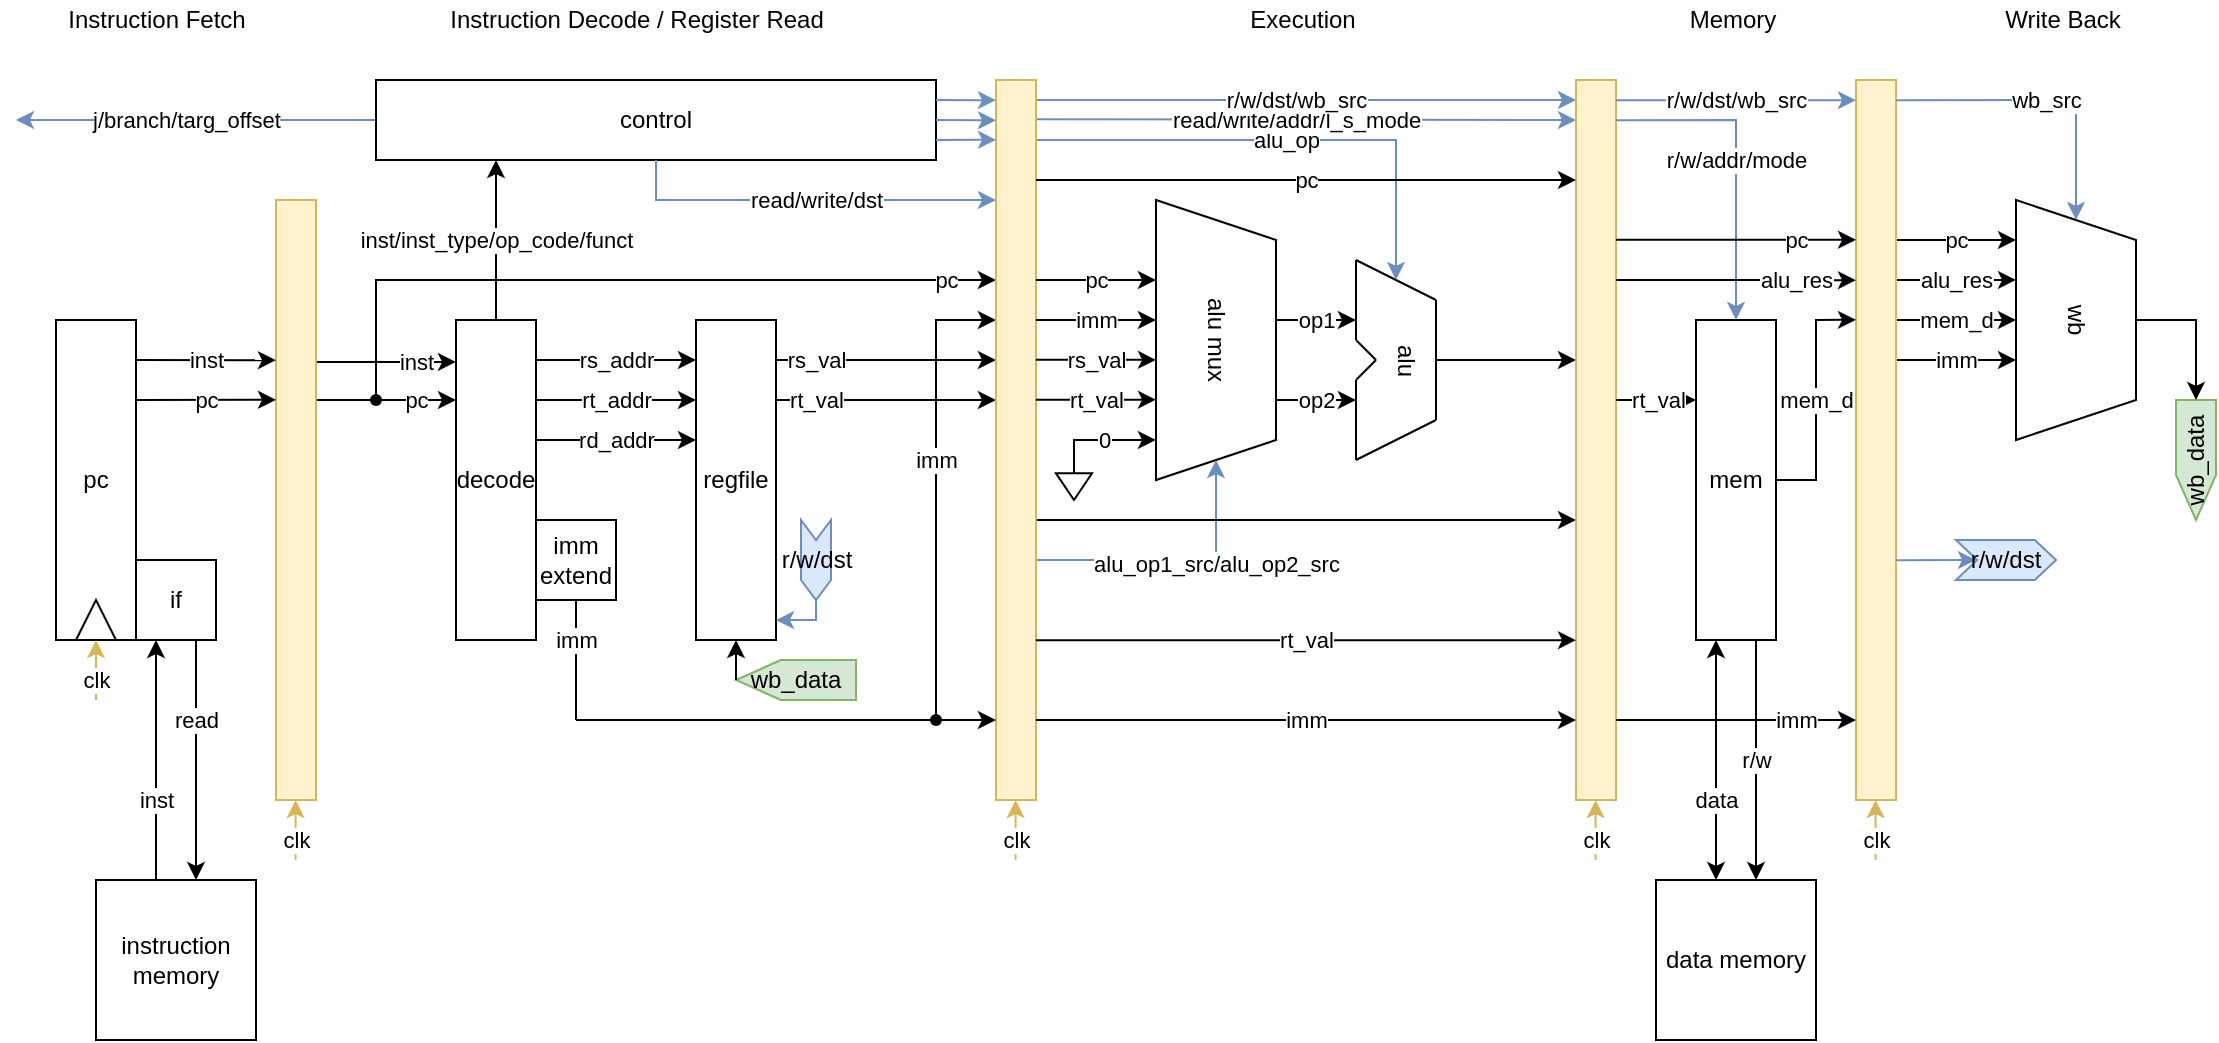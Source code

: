 <mxfile version="16.0.2" type="device"><diagram id="kXGXtVitnuVFbZN-tH9j" name="Page-1"><mxGraphModel dx="1261" dy="783" grid="1" gridSize="10" guides="1" tooltips="1" connect="1" arrows="1" fold="1" page="1" pageScale="1" pageWidth="1169" pageHeight="827" math="0" shadow="0"><root><mxCell id="0"/><mxCell id="1" parent="0"/><mxCell id="jANy_Va856jDarxAY1Pt-2" value="pc" style="rounded=0;whiteSpace=wrap;html=1;" parent="1" vertex="1"><mxGeometry x="80" y="200" width="40" height="160" as="geometry"/></mxCell><mxCell id="jANy_Va856jDarxAY1Pt-5" value="Instruction Fetch" style="text;html=1;align=center;verticalAlign=middle;resizable=0;points=[];autosize=1;strokeColor=none;fillColor=none;" parent="1" vertex="1"><mxGeometry x="80" y="40" width="100" height="20" as="geometry"/></mxCell><mxCell id="jANy_Va856jDarxAY1Pt-6" value="instruction memory" style="whiteSpace=wrap;html=1;aspect=fixed;" parent="1" vertex="1"><mxGeometry x="100" y="480" width="80" height="80" as="geometry"/></mxCell><mxCell id="jANy_Va856jDarxAY1Pt-7" value="if" style="whiteSpace=wrap;html=1;" parent="1" vertex="1"><mxGeometry x="120" y="320" width="40" height="40" as="geometry"/></mxCell><mxCell id="jANy_Va856jDarxAY1Pt-12" value="pc" style="endArrow=classic;html=1;rounded=0;entryX=0;entryY=0.25;entryDx=0;entryDy=0;" parent="1" target="jANy_Va856jDarxAY1Pt-22" edge="1"><mxGeometry x="0.429" width="50" height="50" relative="1" as="geometry"><mxPoint x="210" y="240" as="sourcePoint"/><mxPoint x="320" y="240" as="targetPoint"/><mxPoint as="offset"/></mxGeometry></mxCell><mxCell id="jANy_Va856jDarxAY1Pt-14" value="inst" style="endArrow=classic;html=1;rounded=0;entryX=0;entryY=0.131;entryDx=0;entryDy=0;entryPerimeter=0;" parent="1" target="jANy_Va856jDarxAY1Pt-22" edge="1"><mxGeometry x="0.429" width="50" height="50" relative="1" as="geometry"><mxPoint x="210" y="221" as="sourcePoint"/><mxPoint x="280" y="221" as="targetPoint"/><mxPoint as="offset"/></mxGeometry></mxCell><mxCell id="jANy_Va856jDarxAY1Pt-19" value="j/branch/targ_offset" style="edgeStyle=segmentEdgeStyle;endArrow=classic;html=1;rounded=0;exitX=0;exitY=0.5;exitDx=0;exitDy=0;fillColor=#dae8fc;strokeColor=#6c8ebf;" parent="1" source="jANy_Va856jDarxAY1Pt-23" edge="1"><mxGeometry x="0.072" width="50" height="50" relative="1" as="geometry"><mxPoint x="160" y="100" as="sourcePoint"/><mxPoint x="60" y="100" as="targetPoint"/><Array as="points"><mxPoint x="100" y="100"/></Array><mxPoint x="1" as="offset"/></mxGeometry></mxCell><mxCell id="jANy_Va856jDarxAY1Pt-20" value="read" style="endArrow=classic;html=1;rounded=0;entryX=0.625;entryY=0;entryDx=0;entryDy=0;exitX=0.75;exitY=1;exitDx=0;exitDy=0;entryPerimeter=0;" parent="1" source="jANy_Va856jDarxAY1Pt-7" target="jANy_Va856jDarxAY1Pt-6" edge="1"><mxGeometry x="-0.333" width="50" height="50" relative="1" as="geometry"><mxPoint x="170" y="360" as="sourcePoint"/><mxPoint x="240" y="390" as="targetPoint"/><mxPoint as="offset"/></mxGeometry></mxCell><mxCell id="jANy_Va856jDarxAY1Pt-21" value="inst" style="endArrow=classic;html=1;rounded=0;exitX=0.375;exitY=0;exitDx=0;exitDy=0;exitPerimeter=0;" parent="1" source="jANy_Va856jDarxAY1Pt-6" edge="1"><mxGeometry x="-0.333" width="50" height="50" relative="1" as="geometry"><mxPoint x="130" y="470" as="sourcePoint"/><mxPoint x="130" y="360" as="targetPoint"/><mxPoint as="offset"/></mxGeometry></mxCell><mxCell id="jANy_Va856jDarxAY1Pt-22" value="decode" style="rounded=0;whiteSpace=wrap;html=1;" parent="1" vertex="1"><mxGeometry x="280" y="200" width="40" height="160" as="geometry"/></mxCell><mxCell id="jANy_Va856jDarxAY1Pt-23" value="control" style="rounded=0;whiteSpace=wrap;html=1;" parent="1" vertex="1"><mxGeometry x="240" y="80" width="280" height="40" as="geometry"/></mxCell><mxCell id="jANy_Va856jDarxAY1Pt-26" value="inst/inst_type/op_code/funct" style="endArrow=classic;html=1;rounded=0;exitX=0.5;exitY=0;exitDx=0;exitDy=0;" parent="1" source="jANy_Va856jDarxAY1Pt-22" edge="1"><mxGeometry width="50" height="50" relative="1" as="geometry"><mxPoint x="340" y="200" as="sourcePoint"/><mxPoint x="300" y="120" as="targetPoint"/><mxPoint as="offset"/></mxGeometry></mxCell><mxCell id="jANy_Va856jDarxAY1Pt-28" value="Instruction Decode / Register Read" style="text;html=1;align=center;verticalAlign=middle;resizable=0;points=[];autosize=1;strokeColor=none;fillColor=none;" parent="1" vertex="1"><mxGeometry x="270" y="40" width="200" height="20" as="geometry"/></mxCell><mxCell id="jANy_Va856jDarxAY1Pt-29" value="regfile" style="whiteSpace=wrap;html=1;" parent="1" vertex="1"><mxGeometry x="400" y="200" width="40" height="160" as="geometry"/></mxCell><mxCell id="jANy_Va856jDarxAY1Pt-30" value="rt_addr" style="endArrow=classic;html=1;rounded=0;exitX=1;exitY=0.25;exitDx=0;exitDy=0;entryX=0;entryY=0.25;entryDx=0;entryDy=0;" parent="1" source="jANy_Va856jDarxAY1Pt-22" target="jANy_Va856jDarxAY1Pt-29" edge="1"><mxGeometry width="50" height="50" relative="1" as="geometry"><mxPoint x="280" y="340" as="sourcePoint"/><mxPoint x="330" y="290" as="targetPoint"/></mxGeometry></mxCell><mxCell id="jANy_Va856jDarxAY1Pt-31" value="rs_addr" style="endArrow=classic;html=1;rounded=0;" parent="1" edge="1"><mxGeometry width="50" height="50" relative="1" as="geometry"><mxPoint x="320" y="220" as="sourcePoint"/><mxPoint x="400" y="220" as="targetPoint"/></mxGeometry></mxCell><mxCell id="jANy_Va856jDarxAY1Pt-32" value="imm extend" style="whiteSpace=wrap;html=1;aspect=fixed;" parent="1" vertex="1"><mxGeometry x="320" y="300" width="40" height="40" as="geometry"/></mxCell><mxCell id="jANy_Va856jDarxAY1Pt-37" value="imm" style="endArrow=none;html=1;rounded=0;entryX=0.5;entryY=1;entryDx=0;entryDy=0;" parent="1" target="jANy_Va856jDarxAY1Pt-32" edge="1"><mxGeometry x="0.333" width="50" height="50" relative="1" as="geometry"><mxPoint x="340" y="400" as="sourcePoint"/><mxPoint x="280" y="340" as="targetPoint"/><mxPoint as="offset"/></mxGeometry></mxCell><mxCell id="jANy_Va856jDarxAY1Pt-41" value="rs_val" style="edgeStyle=elbowEdgeStyle;elbow=horizontal;endArrow=classic;html=1;rounded=0;" parent="1" edge="1"><mxGeometry x="-0.636" width="50" height="50" relative="1" as="geometry"><mxPoint x="440" y="220" as="sourcePoint"/><mxPoint x="550" y="220" as="targetPoint"/><mxPoint as="offset"/><Array as="points"/></mxGeometry></mxCell><mxCell id="jANy_Va856jDarxAY1Pt-42" value="rt_val" style="edgeStyle=elbowEdgeStyle;elbow=horizontal;endArrow=classic;html=1;rounded=0;" parent="1" edge="1"><mxGeometry x="-0.636" width="50" height="50" relative="1" as="geometry"><mxPoint x="440" y="240" as="sourcePoint"/><mxPoint x="550" y="240" as="targetPoint"/><mxPoint as="offset"/><Array as="points"/></mxGeometry></mxCell><mxCell id="Ykakdfic_UmWaNhS7Apf-2" value="Execution" style="text;html=1;align=center;verticalAlign=middle;resizable=0;points=[];autosize=1;strokeColor=none;fillColor=none;" parent="1" vertex="1"><mxGeometry x="668" y="40" width="70" height="20" as="geometry"/></mxCell><mxCell id="Ykakdfic_UmWaNhS7Apf-3" value="pc" style="edgeStyle=elbowEdgeStyle;elbow=vertical;endArrow=classic;html=1;rounded=0;" parent="1" edge="1"><mxGeometry x="0.864" width="50" height="50" relative="1" as="geometry"><mxPoint x="240" y="240" as="sourcePoint"/><mxPoint x="550" y="180" as="targetPoint"/><Array as="points"><mxPoint x="270" y="180"/></Array><mxPoint as="offset"/></mxGeometry></mxCell><mxCell id="Ykakdfic_UmWaNhS7Apf-10" value="alu mux" style="shape=trapezoid;perimeter=trapezoidPerimeter;whiteSpace=wrap;html=1;fixedSize=1;rotation=90;" parent="1" vertex="1"><mxGeometry x="590" y="180" width="140" height="60" as="geometry"/></mxCell><mxCell id="Ykakdfic_UmWaNhS7Apf-12" value="imm" style="edgeStyle=elbowEdgeStyle;elbow=horizontal;endArrow=classic;html=1;rounded=0;" parent="1" edge="1"><mxGeometry x="0.512" width="50" height="50" relative="1" as="geometry"><mxPoint x="340" y="400" as="sourcePoint"/><mxPoint x="550" y="200" as="targetPoint"/><Array as="points"><mxPoint x="520" y="210"/><mxPoint x="520" y="300"/><mxPoint x="550" y="200"/><mxPoint x="540" y="340"/></Array><mxPoint as="offset"/></mxGeometry></mxCell><mxCell id="Ykakdfic_UmWaNhS7Apf-13" value="alu_op1_src/alu_op2_src" style="edgeStyle=segmentEdgeStyle;endArrow=classic;html=1;rounded=0;fillColor=#dae8fc;strokeColor=#6c8ebf;entryX=1;entryY=0.5;entryDx=0;entryDy=0;" parent="1" target="Ykakdfic_UmWaNhS7Apf-10" edge="1"><mxGeometry x="0.275" y="-2" width="50" height="50" relative="1" as="geometry"><mxPoint x="570" y="320" as="sourcePoint"/><mxPoint x="658" y="290" as="targetPoint"/><Array as="points"><mxPoint x="660" y="320"/></Array><mxPoint as="offset"/></mxGeometry></mxCell><mxCell id="Ykakdfic_UmWaNhS7Apf-15" value="" style="pointerEvents=1;verticalLabelPosition=bottom;shadow=0;dashed=0;align=center;html=1;verticalAlign=top;shape=mxgraph.electrical.signal_sources.signal_ground;" parent="1" vertex="1"><mxGeometry x="580" y="270" width="18" height="20" as="geometry"/></mxCell><mxCell id="Ykakdfic_UmWaNhS7Apf-17" value="0" style="edgeStyle=segmentEdgeStyle;endArrow=classic;html=1;rounded=0;exitX=0.5;exitY=0;exitDx=0;exitDy=0;exitPerimeter=0;entryX=0.857;entryY=1;entryDx=0;entryDy=0;entryPerimeter=0;" parent="1" source="Ykakdfic_UmWaNhS7Apf-15" target="Ykakdfic_UmWaNhS7Apf-10" edge="1"><mxGeometry width="50" height="50" relative="1" as="geometry"><mxPoint x="568" y="320" as="sourcePoint"/><mxPoint x="620" y="260" as="targetPoint"/><Array as="points"><mxPoint x="589" y="260"/></Array></mxGeometry></mxCell><mxCell id="Ykakdfic_UmWaNhS7Apf-23" value="" style="endArrow=none;html=1;rounded=0;" parent="1" edge="1"><mxGeometry width="50" height="50" relative="1" as="geometry"><mxPoint x="730" y="210" as="sourcePoint"/><mxPoint x="740" y="220" as="targetPoint"/></mxGeometry></mxCell><mxCell id="Ykakdfic_UmWaNhS7Apf-24" value="" style="endArrow=none;html=1;rounded=0;" parent="1" edge="1"><mxGeometry width="50" height="50" relative="1" as="geometry"><mxPoint x="730" y="230" as="sourcePoint"/><mxPoint x="740" y="220" as="targetPoint"/></mxGeometry></mxCell><mxCell id="Ykakdfic_UmWaNhS7Apf-25" value="" style="endArrow=none;html=1;rounded=0;" parent="1" edge="1"><mxGeometry width="50" height="50" relative="1" as="geometry"><mxPoint x="730" y="210" as="sourcePoint"/><mxPoint x="730" y="170" as="targetPoint"/></mxGeometry></mxCell><mxCell id="Ykakdfic_UmWaNhS7Apf-26" value="" style="endArrow=none;html=1;rounded=0;" parent="1" edge="1"><mxGeometry width="50" height="50" relative="1" as="geometry"><mxPoint x="730" y="230" as="sourcePoint"/><mxPoint x="730" y="270" as="targetPoint"/></mxGeometry></mxCell><mxCell id="Ykakdfic_UmWaNhS7Apf-27" value="" style="endArrow=none;html=1;rounded=0;" parent="1" edge="1"><mxGeometry width="50" height="50" relative="1" as="geometry"><mxPoint x="730" y="270" as="sourcePoint"/><mxPoint x="770" y="250" as="targetPoint"/></mxGeometry></mxCell><mxCell id="Ykakdfic_UmWaNhS7Apf-28" value="" style="endArrow=none;html=1;rounded=0;" parent="1" edge="1"><mxGeometry width="50" height="50" relative="1" as="geometry"><mxPoint x="730" y="170" as="sourcePoint"/><mxPoint x="770" y="190" as="targetPoint"/></mxGeometry></mxCell><mxCell id="Ykakdfic_UmWaNhS7Apf-29" value="" style="endArrow=none;html=1;rounded=0;" parent="1" edge="1"><mxGeometry width="50" height="50" relative="1" as="geometry"><mxPoint x="770" y="250" as="sourcePoint"/><mxPoint x="770" y="190" as="targetPoint"/></mxGeometry></mxCell><mxCell id="Ykakdfic_UmWaNhS7Apf-30" value="alu" style="text;html=1;align=center;verticalAlign=middle;resizable=0;points=[];autosize=1;strokeColor=none;fillColor=none;rotation=90;" parent="1" vertex="1"><mxGeometry x="740" y="210" width="30" height="20" as="geometry"/></mxCell><mxCell id="Ykakdfic_UmWaNhS7Apf-31" value="op1" style="endArrow=classic;html=1;rounded=0;exitX=0.429;exitY=0;exitDx=0;exitDy=0;exitPerimeter=0;" parent="1" source="Ykakdfic_UmWaNhS7Apf-10" edge="1"><mxGeometry width="50" height="50" relative="1" as="geometry"><mxPoint x="700" y="200" as="sourcePoint"/><mxPoint x="730" y="200" as="targetPoint"/><mxPoint as="offset"/></mxGeometry></mxCell><mxCell id="Ykakdfic_UmWaNhS7Apf-32" value="op2" style="endArrow=classic;html=1;rounded=0;exitX=0.714;exitY=0;exitDx=0;exitDy=0;exitPerimeter=0;" parent="1" source="Ykakdfic_UmWaNhS7Apf-10" edge="1"><mxGeometry width="50" height="50" relative="1" as="geometry"><mxPoint x="700" y="240" as="sourcePoint"/><mxPoint x="730" y="240" as="targetPoint"/></mxGeometry></mxCell><mxCell id="Ykakdfic_UmWaNhS7Apf-34" value="alu_op" style="edgeStyle=segmentEdgeStyle;endArrow=classic;html=1;rounded=0;fillColor=#dae8fc;strokeColor=#6c8ebf;" parent="1" edge="1"><mxGeometry width="50" height="50" relative="1" as="geometry"><mxPoint x="570" y="110" as="sourcePoint"/><mxPoint x="750" y="180" as="targetPoint"/><Array as="points"><mxPoint x="750" y="110"/><mxPoint x="750" y="180"/></Array></mxGeometry></mxCell><mxCell id="Ykakdfic_UmWaNhS7Apf-40" value="read/write/dst" style="edgeStyle=elbowEdgeStyle;elbow=vertical;endArrow=classic;html=1;rounded=0;exitX=0.5;exitY=1;exitDx=0;exitDy=0;entryX=0;entryY=0.167;entryDx=0;entryDy=0;fillColor=#dae8fc;strokeColor=#6c8ebf;entryPerimeter=0;" parent="1" source="jANy_Va856jDarxAY1Pt-23" target="d6uWLYrjVG5FYan9raDE-4" edge="1"><mxGeometry x="0.052" width="50" height="50" relative="1" as="geometry"><mxPoint x="370" y="190" as="sourcePoint"/><mxPoint x="420" y="140" as="targetPoint"/><Array as="points"><mxPoint x="380" y="140"/><mxPoint x="380" y="140"/><mxPoint x="390" y="140"/></Array><mxPoint as="offset"/></mxGeometry></mxCell><mxCell id="Ykakdfic_UmWaNhS7Apf-43" value="mem" style="whiteSpace=wrap;html=1;" parent="1" vertex="1"><mxGeometry x="900" y="200" width="40" height="160" as="geometry"/></mxCell><mxCell id="Ykakdfic_UmWaNhS7Apf-44" value="read/write/addr/l_s_mode" style="edgeStyle=segmentEdgeStyle;endArrow=classic;html=1;rounded=0;fillColor=#dae8fc;strokeColor=#6c8ebf;" parent="1" edge="1"><mxGeometry x="-0.037" width="50" height="50" relative="1" as="geometry"><mxPoint x="570" y="99.67" as="sourcePoint"/><mxPoint x="840" y="100" as="targetPoint"/><Array as="points"><mxPoint x="690" y="100"/><mxPoint x="690" y="100"/></Array><mxPoint as="offset"/></mxGeometry></mxCell><mxCell id="Ykakdfic_UmWaNhS7Apf-45" value="" style="edgeStyle=segmentEdgeStyle;endArrow=classic;html=1;rounded=0;" parent="1" edge="1"><mxGeometry width="50" height="50" relative="1" as="geometry"><mxPoint x="570" y="300" as="sourcePoint"/><mxPoint x="840" y="300" as="targetPoint"/><Array as="points"><mxPoint x="570" y="300"/><mxPoint x="570" y="300"/></Array></mxGeometry></mxCell><mxCell id="Ykakdfic_UmWaNhS7Apf-46" value="" style="endArrow=classic;html=1;rounded=0;" parent="1" edge="1"><mxGeometry width="50" height="50" relative="1" as="geometry"><mxPoint x="770" y="220" as="sourcePoint"/><mxPoint x="840" y="220" as="targetPoint"/></mxGeometry></mxCell><mxCell id="Ykakdfic_UmWaNhS7Apf-49" value="data memory" style="whiteSpace=wrap;html=1;aspect=fixed;" parent="1" vertex="1"><mxGeometry x="880" y="480" width="80" height="80" as="geometry"/></mxCell><mxCell id="Ykakdfic_UmWaNhS7Apf-50" value="r/w" style="endArrow=classic;html=1;rounded=0;exitX=0.75;exitY=1;exitDx=0;exitDy=0;entryX=0.625;entryY=0;entryDx=0;entryDy=0;entryPerimeter=0;" parent="1" source="Ykakdfic_UmWaNhS7Apf-43" target="Ykakdfic_UmWaNhS7Apf-49" edge="1"><mxGeometry width="50" height="50" relative="1" as="geometry"><mxPoint x="947.95" y="360" as="sourcePoint"/><mxPoint x="927.95" y="470" as="targetPoint"/><mxPoint as="offset"/></mxGeometry></mxCell><mxCell id="Ykakdfic_UmWaNhS7Apf-52" value="data" style="endArrow=classic;startArrow=classic;html=1;rounded=0;exitX=0.375;exitY=0;exitDx=0;exitDy=0;exitPerimeter=0;entryX=0.25;entryY=1;entryDx=0;entryDy=0;" parent="1" source="Ykakdfic_UmWaNhS7Apf-49" target="Ykakdfic_UmWaNhS7Apf-43" edge="1"><mxGeometry x="-0.333" width="50" height="50" relative="1" as="geometry"><mxPoint x="807.95" y="440" as="sourcePoint"/><mxPoint x="908" y="370" as="targetPoint"/><mxPoint as="offset"/></mxGeometry></mxCell><mxCell id="Ykakdfic_UmWaNhS7Apf-53" value="Memory" style="text;html=1;align=center;verticalAlign=middle;resizable=0;points=[];autosize=1;strokeColor=none;fillColor=none;" parent="1" vertex="1"><mxGeometry x="887.95" y="40" width="60" height="20" as="geometry"/></mxCell><mxCell id="Ykakdfic_UmWaNhS7Apf-55" value="rd_addr" style="endArrow=classic;html=1;rounded=0;exitX=1;exitY=0.25;exitDx=0;exitDy=0;entryX=0;entryY=0.25;entryDx=0;entryDy=0;" parent="1" edge="1"><mxGeometry width="50" height="50" relative="1" as="geometry"><mxPoint x="320" y="260" as="sourcePoint"/><mxPoint x="400" y="260" as="targetPoint"/></mxGeometry></mxCell><mxCell id="Ykakdfic_UmWaNhS7Apf-56" value="Write Back" style="text;html=1;align=center;verticalAlign=middle;resizable=0;points=[];autosize=1;strokeColor=none;fillColor=none;" parent="1" vertex="1"><mxGeometry x="1047.95" y="40" width="70" height="20" as="geometry"/></mxCell><mxCell id="Ykakdfic_UmWaNhS7Apf-58" value="wb" style="shape=trapezoid;perimeter=trapezoidPerimeter;whiteSpace=wrap;html=1;fixedSize=1;rotation=90;" parent="1" vertex="1"><mxGeometry x="1030" y="170" width="120" height="60" as="geometry"/></mxCell><mxCell id="Ykakdfic_UmWaNhS7Apf-64" value="pc" style="edgeStyle=segmentEdgeStyle;endArrow=classic;html=1;rounded=0;entryX=0.167;entryY=1;entryDx=0;entryDy=0;entryPerimeter=0;" parent="1" target="Ykakdfic_UmWaNhS7Apf-58" edge="1"><mxGeometry width="50" height="50" relative="1" as="geometry"><mxPoint x="1000" y="160" as="sourcePoint"/><mxPoint x="1000" y="170" as="targetPoint"/><Array as="points"><mxPoint x="1040" y="160"/><mxPoint x="1040" y="160"/></Array><mxPoint as="offset"/></mxGeometry></mxCell><mxCell id="Ykakdfic_UmWaNhS7Apf-83" value="r/w/dst/wb_src" style="endArrow=classic;html=1;rounded=0;fillColor=#dae8fc;strokeColor=#6c8ebf;" parent="1" edge="1"><mxGeometry x="-0.037" width="50" height="50" relative="1" as="geometry"><mxPoint x="570" y="90" as="sourcePoint"/><mxPoint x="840" y="90" as="targetPoint"/><Array as="points"/><mxPoint as="offset"/></mxGeometry></mxCell><mxCell id="Ykakdfic_UmWaNhS7Apf-84" value="alu_res" style="endArrow=classic;html=1;rounded=0;entryX=0.333;entryY=1;entryDx=0;entryDy=0;entryPerimeter=0;" parent="1" target="Ykakdfic_UmWaNhS7Apf-58" edge="1"><mxGeometry width="50" height="50" relative="1" as="geometry"><mxPoint x="1000" y="180" as="sourcePoint"/><mxPoint x="948" y="190" as="targetPoint"/><Array as="points"/><mxPoint as="offset"/></mxGeometry></mxCell><mxCell id="Ykakdfic_UmWaNhS7Apf-85" value="mem_d" style="endArrow=classic;html=1;rounded=0;entryX=0.5;entryY=1;entryDx=0;entryDy=0;" parent="1" target="Ykakdfic_UmWaNhS7Apf-58" edge="1"><mxGeometry width="50" height="50" relative="1" as="geometry"><mxPoint x="1000" y="200" as="sourcePoint"/><mxPoint x="1057.95" y="220" as="targetPoint"/><Array as="points"/><mxPoint as="offset"/></mxGeometry></mxCell><mxCell id="Ykakdfic_UmWaNhS7Apf-86" value="imm" style="endArrow=classic;html=1;rounded=0;entryX=0.667;entryY=1;entryDx=0;entryDy=0;entryPerimeter=0;" parent="1" target="Ykakdfic_UmWaNhS7Apf-58" edge="1"><mxGeometry width="50" height="50" relative="1" as="geometry"><mxPoint x="1000" y="220" as="sourcePoint"/><mxPoint x="1020" y="260" as="targetPoint"/><Array as="points"/><mxPoint as="offset"/></mxGeometry></mxCell><mxCell id="Ykakdfic_UmWaNhS7Apf-87" value="wb_data" style="shape=offPageConnector;whiteSpace=wrap;html=1;rotation=0;horizontal=0;verticalAlign=middle;fillColor=#d5e8d4;strokeColor=#82b366;" parent="1" vertex="1"><mxGeometry x="1140" y="240" width="20" height="60" as="geometry"/></mxCell><mxCell id="Ykakdfic_UmWaNhS7Apf-88" value="" style="edgeStyle=segmentEdgeStyle;endArrow=classic;html=1;rounded=0;exitX=0.5;exitY=0;exitDx=0;exitDy=0;entryX=0.5;entryY=0;entryDx=0;entryDy=0;" parent="1" source="Ykakdfic_UmWaNhS7Apf-58" target="Ykakdfic_UmWaNhS7Apf-87" edge="1"><mxGeometry width="50" height="50" relative="1" as="geometry"><mxPoint x="1122.95" y="200" as="sourcePoint"/><mxPoint x="1170" y="220" as="targetPoint"/><Array as="points"><mxPoint x="1150" y="200"/></Array></mxGeometry></mxCell><mxCell id="Ykakdfic_UmWaNhS7Apf-89" value="wb_data" style="shape=offPageConnector;whiteSpace=wrap;html=1;rotation=90;fillColor=#d5e8d4;strokeColor=#82b366;horizontal=0;" parent="1" vertex="1"><mxGeometry x="440" y="350" width="20" height="60" as="geometry"/></mxCell><mxCell id="Ykakdfic_UmWaNhS7Apf-90" value="" style="endArrow=classic;html=1;rounded=0;exitX=0.5;exitY=1;exitDx=0;exitDy=0;entryX=0.5;entryY=1;entryDx=0;entryDy=0;" parent="1" source="Ykakdfic_UmWaNhS7Apf-89" target="jANy_Va856jDarxAY1Pt-29" edge="1"><mxGeometry width="50" height="50" relative="1" as="geometry"><mxPoint x="550" y="320" as="sourcePoint"/><mxPoint x="420" y="380" as="targetPoint"/></mxGeometry></mxCell><mxCell id="Ykakdfic_UmWaNhS7Apf-93" value="" style="shape=waypoint;sketch=0;fillStyle=solid;size=6;pointerEvents=1;points=[];fillColor=none;resizable=0;rotatable=0;perimeter=centerPerimeter;snapToPoint=1;connectable=0;allowArrows=0;recursiveResize=0;" parent="1" vertex="1"><mxGeometry x="500" y="380" width="40" height="40" as="geometry"/></mxCell><mxCell id="Ykakdfic_UmWaNhS7Apf-95" value="" style="shape=waypoint;sketch=0;fillStyle=solid;size=6;pointerEvents=1;points=[];fillColor=none;resizable=0;rotatable=0;perimeter=centerPerimeter;snapToPoint=1;connectable=0;allowArrows=0;recursiveResize=0;" parent="1" vertex="1"><mxGeometry x="220" y="220" width="40" height="40" as="geometry"/></mxCell><mxCell id="8yU01PT0Piwa1YBttkUz-11" value="" style="triangle;whiteSpace=wrap;html=1;rotation=-90;" parent="1" vertex="1"><mxGeometry x="90" y="340" width="20" height="20" as="geometry"/></mxCell><mxCell id="8yU01PT0Piwa1YBttkUz-16" value="clk" style="endArrow=classic;html=1;rounded=0;fillColor=#fff2cc;strokeColor=#d6b656;entryX=0;entryY=0.5;entryDx=0;entryDy=0;" parent="1" target="8yU01PT0Piwa1YBttkUz-11" edge="1"><mxGeometry x="-0.333" width="50" height="50" relative="1" as="geometry"><mxPoint x="100" y="390" as="sourcePoint"/><mxPoint x="450" y="490" as="targetPoint"/><mxPoint as="offset"/></mxGeometry></mxCell><mxCell id="d6uWLYrjVG5FYan9raDE-2" value="" style="rounded=0;whiteSpace=wrap;html=1;fillColor=#fff2cc;strokeColor=#d6b656;" parent="1" vertex="1"><mxGeometry x="190" y="140" width="20" height="300" as="geometry"/></mxCell><mxCell id="d6uWLYrjVG5FYan9raDE-4" value="" style="rounded=0;whiteSpace=wrap;html=1;fillColor=#fff2cc;strokeColor=#d6b656;" parent="1" vertex="1"><mxGeometry x="550" y="80" width="20" height="360" as="geometry"/></mxCell><mxCell id="d6uWLYrjVG5FYan9raDE-5" value="" style="endArrow=classic;html=1;rounded=0;endFill=1;" parent="1" edge="1"><mxGeometry width="50" height="50" relative="1" as="geometry"><mxPoint x="520" y="400" as="sourcePoint"/><mxPoint x="550" y="400" as="targetPoint"/></mxGeometry></mxCell><mxCell id="d6uWLYrjVG5FYan9raDE-6" value="" style="endArrow=classic;html=1;rounded=0;exitX=1;exitY=0.25;exitDx=0;exitDy=0;entryX=0;entryY=0.028;entryDx=0;entryDy=0;entryPerimeter=0;fillColor=#dae8fc;strokeColor=#6c8ebf;endFill=1;" parent="1" source="jANy_Va856jDarxAY1Pt-23" target="d6uWLYrjVG5FYan9raDE-4" edge="1"><mxGeometry width="50" height="50" relative="1" as="geometry"><mxPoint x="610" y="260" as="sourcePoint"/><mxPoint x="660" y="210" as="targetPoint"/></mxGeometry></mxCell><mxCell id="d6uWLYrjVG5FYan9raDE-7" value="" style="endArrow=classic;html=1;rounded=0;exitX=1;exitY=0.5;exitDx=0;exitDy=0;entryX=0;entryY=0.056;entryDx=0;entryDy=0;entryPerimeter=0;fillColor=#dae8fc;strokeColor=#6c8ebf;endFill=1;" parent="1" source="jANy_Va856jDarxAY1Pt-23" target="d6uWLYrjVG5FYan9raDE-4" edge="1"><mxGeometry width="50" height="50" relative="1" as="geometry"><mxPoint x="610" y="260" as="sourcePoint"/><mxPoint x="660" y="210" as="targetPoint"/></mxGeometry></mxCell><mxCell id="d6uWLYrjVG5FYan9raDE-8" value="" style="endArrow=classic;html=1;rounded=0;exitX=1;exitY=0.75;exitDx=0;exitDy=0;entryX=0;entryY=0.083;entryDx=0;entryDy=0;entryPerimeter=0;fillColor=#dae8fc;strokeColor=#6c8ebf;endFill=1;" parent="1" source="jANy_Va856jDarxAY1Pt-23" target="d6uWLYrjVG5FYan9raDE-4" edge="1"><mxGeometry width="50" height="50" relative="1" as="geometry"><mxPoint x="610" y="260" as="sourcePoint"/><mxPoint x="660" y="210" as="targetPoint"/></mxGeometry></mxCell><mxCell id="d6uWLYrjVG5FYan9raDE-10" value="inst" style="endArrow=classic;html=1;rounded=0;entryX=0;entryY=0.267;entryDx=0;entryDy=0;entryPerimeter=0;" parent="1" target="d6uWLYrjVG5FYan9raDE-2" edge="1"><mxGeometry width="50" height="50" relative="1" as="geometry"><mxPoint x="120" y="220" as="sourcePoint"/><mxPoint x="180" y="220" as="targetPoint"/></mxGeometry></mxCell><mxCell id="d6uWLYrjVG5FYan9raDE-11" value="pc" style="endArrow=classic;html=1;rounded=0;exitX=1;exitY=0.25;exitDx=0;exitDy=0;entryX=0;entryY=0.333;entryDx=0;entryDy=0;entryPerimeter=0;" parent="1" source="jANy_Va856jDarxAY1Pt-2" target="d6uWLYrjVG5FYan9raDE-2" edge="1"><mxGeometry width="50" height="50" relative="1" as="geometry"><mxPoint x="160" y="250" as="sourcePoint"/><mxPoint x="210" y="200" as="targetPoint"/></mxGeometry></mxCell><mxCell id="d6uWLYrjVG5FYan9raDE-12" value="" style="rounded=0;whiteSpace=wrap;html=1;fillColor=#fff2cc;strokeColor=#d6b656;" parent="1" vertex="1"><mxGeometry x="840" y="80" width="20" height="360" as="geometry"/></mxCell><mxCell id="d6uWLYrjVG5FYan9raDE-13" value="rt_val" style="endArrow=classic;html=1;rounded=0;exitX=1;exitY=0.444;exitDx=0;exitDy=0;exitPerimeter=0;entryX=0.713;entryY=1;entryDx=0;entryDy=0;entryPerimeter=0;" parent="1" source="d6uWLYrjVG5FYan9raDE-4" target="Ykakdfic_UmWaNhS7Apf-10" edge="1"><mxGeometry width="50" height="50" relative="1" as="geometry"><mxPoint x="620" y="270" as="sourcePoint"/><mxPoint x="620" y="240" as="targetPoint"/></mxGeometry></mxCell><mxCell id="d6uWLYrjVG5FYan9raDE-14" value="rs_val" style="endArrow=classic;html=1;rounded=0;exitX=1;exitY=0.444;exitDx=0;exitDy=0;exitPerimeter=0;entryX=0.571;entryY=1;entryDx=0;entryDy=0;entryPerimeter=0;" parent="1" target="Ykakdfic_UmWaNhS7Apf-10" edge="1"><mxGeometry width="50" height="50" relative="1" as="geometry"><mxPoint x="570" y="219.88" as="sourcePoint"/><mxPoint x="620" y="220" as="targetPoint"/></mxGeometry></mxCell><mxCell id="d6uWLYrjVG5FYan9raDE-15" value="imm" style="endArrow=classic;html=1;rounded=0;exitX=1;exitY=0.444;exitDx=0;exitDy=0;exitPerimeter=0;entryX=0.429;entryY=1;entryDx=0;entryDy=0;entryPerimeter=0;" parent="1" target="Ykakdfic_UmWaNhS7Apf-10" edge="1"><mxGeometry width="50" height="50" relative="1" as="geometry"><mxPoint x="570" y="200.02" as="sourcePoint"/><mxPoint x="620" y="200" as="targetPoint"/></mxGeometry></mxCell><mxCell id="d6uWLYrjVG5FYan9raDE-16" value="pc" style="endArrow=classic;html=1;rounded=0;exitX=1;exitY=0.444;exitDx=0;exitDy=0;exitPerimeter=0;entryX=0.286;entryY=1;entryDx=0;entryDy=0;entryPerimeter=0;" parent="1" target="Ykakdfic_UmWaNhS7Apf-10" edge="1"><mxGeometry width="50" height="50" relative="1" as="geometry"><mxPoint x="570" y="180.02" as="sourcePoint"/><mxPoint x="620" y="180" as="targetPoint"/></mxGeometry></mxCell><mxCell id="d6uWLYrjVG5FYan9raDE-17" value="rt_val" style="endArrow=classic;html=1;rounded=0;entryX=0;entryY=0.778;entryDx=0;entryDy=0;entryPerimeter=0;exitX=1;exitY=0.778;exitDx=0;exitDy=0;exitPerimeter=0;" parent="1" source="d6uWLYrjVG5FYan9raDE-4" target="d6uWLYrjVG5FYan9raDE-12" edge="1"><mxGeometry width="50" height="50" relative="1" as="geometry"><mxPoint x="600" y="370" as="sourcePoint"/><mxPoint x="830" y="370" as="targetPoint"/></mxGeometry></mxCell><mxCell id="d6uWLYrjVG5FYan9raDE-18" value="rt_val" style="endArrow=classic;html=1;rounded=0;entryX=0;entryY=0.25;entryDx=0;entryDy=0;" parent="1" target="Ykakdfic_UmWaNhS7Apf-43" edge="1"><mxGeometry x="0.054" width="50" height="50" relative="1" as="geometry"><mxPoint x="860" y="240" as="sourcePoint"/><mxPoint x="890" y="240" as="targetPoint"/><mxPoint as="offset"/></mxGeometry></mxCell><mxCell id="d6uWLYrjVG5FYan9raDE-19" value="r/w/addr/mode" style="endArrow=classic;html=1;rounded=0;entryX=0.5;entryY=0;entryDx=0;entryDy=0;exitX=1;exitY=0.056;exitDx=0;exitDy=0;exitPerimeter=0;fillColor=#dae8fc;strokeColor=#6c8ebf;" parent="1" source="d6uWLYrjVG5FYan9raDE-12" target="Ykakdfic_UmWaNhS7Apf-43" edge="1"><mxGeometry width="50" height="50" relative="1" as="geometry"><mxPoint x="880" y="100" as="sourcePoint"/><mxPoint x="860" y="150" as="targetPoint"/><Array as="points"><mxPoint x="920" y="100"/></Array></mxGeometry></mxCell><mxCell id="d6uWLYrjVG5FYan9raDE-20" value="imm" style="endArrow=classic;html=1;rounded=0;exitX=1;exitY=0.889;exitDx=0;exitDy=0;exitPerimeter=0;entryX=0;entryY=0.889;entryDx=0;entryDy=0;entryPerimeter=0;" parent="1" source="d6uWLYrjVG5FYan9raDE-4" target="d6uWLYrjVG5FYan9raDE-12" edge="1"><mxGeometry width="50" height="50" relative="1" as="geometry"><mxPoint x="760" y="390" as="sourcePoint"/><mxPoint x="810" y="340" as="targetPoint"/></mxGeometry></mxCell><mxCell id="d6uWLYrjVG5FYan9raDE-21" value="" style="rounded=0;whiteSpace=wrap;html=1;fillColor=#fff2cc;strokeColor=#d6b656;" parent="1" vertex="1"><mxGeometry x="980" y="80" width="20" height="360" as="geometry"/></mxCell><mxCell id="d6uWLYrjVG5FYan9raDE-22" value="r/w/dst/wb_src" style="endArrow=classic;html=1;rounded=0;entryX=0;entryY=0.028;entryDx=0;entryDy=0;entryPerimeter=0;exitX=1;exitY=0.028;exitDx=0;exitDy=0;exitPerimeter=0;fillColor=#dae8fc;strokeColor=#6c8ebf;" parent="1" source="d6uWLYrjVG5FYan9raDE-12" target="d6uWLYrjVG5FYan9raDE-21" edge="1"><mxGeometry width="50" height="50" relative="1" as="geometry"><mxPoint x="870" y="90" as="sourcePoint"/><mxPoint x="960" y="90" as="targetPoint"/></mxGeometry></mxCell><mxCell id="d6uWLYrjVG5FYan9raDE-23" value="wb_src" style="endArrow=classic;html=1;rounded=0;entryX=0;entryY=0.5;entryDx=0;entryDy=0;exitX=1;exitY=0.028;exitDx=0;exitDy=0;exitPerimeter=0;fillColor=#dae8fc;strokeColor=#6c8ebf;" parent="1" source="d6uWLYrjVG5FYan9raDE-21" target="Ykakdfic_UmWaNhS7Apf-58" edge="1"><mxGeometry width="50" height="50" relative="1" as="geometry"><mxPoint x="1010" y="90" as="sourcePoint"/><mxPoint x="880" y="300" as="targetPoint"/><Array as="points"><mxPoint x="1090" y="90"/></Array></mxGeometry></mxCell><mxCell id="d6uWLYrjVG5FYan9raDE-24" value="imm" style="endArrow=classic;html=1;rounded=0;exitX=1;exitY=0.889;exitDx=0;exitDy=0;exitPerimeter=0;entryX=0;entryY=0.889;entryDx=0;entryDy=0;entryPerimeter=0;" parent="1" source="d6uWLYrjVG5FYan9raDE-12" target="d6uWLYrjVG5FYan9raDE-21" edge="1"><mxGeometry x="0.5" width="50" height="50" relative="1" as="geometry"><mxPoint x="910" y="370" as="sourcePoint"/><mxPoint x="960" y="320" as="targetPoint"/><mxPoint as="offset"/></mxGeometry></mxCell><mxCell id="d6uWLYrjVG5FYan9raDE-25" value="mem_d" style="endArrow=classic;html=1;rounded=0;exitX=1;exitY=0.5;exitDx=0;exitDy=0;entryX=0;entryY=0.333;entryDx=0;entryDy=0;entryPerimeter=0;" parent="1" source="Ykakdfic_UmWaNhS7Apf-43" target="d6uWLYrjVG5FYan9raDE-21" edge="1"><mxGeometry width="50" height="50" relative="1" as="geometry"><mxPoint x="910" y="290" as="sourcePoint"/><mxPoint x="970" y="180" as="targetPoint"/><Array as="points"><mxPoint x="960" y="280"/><mxPoint x="960" y="200"/></Array></mxGeometry></mxCell><mxCell id="d6uWLYrjVG5FYan9raDE-26" value="pc" style="endArrow=classic;html=1;rounded=0;exitX=1;exitY=0.139;exitDx=0;exitDy=0;exitPerimeter=0;entryX=0;entryY=0.139;entryDx=0;entryDy=0;entryPerimeter=0;" parent="1" source="d6uWLYrjVG5FYan9raDE-4" target="d6uWLYrjVG5FYan9raDE-12" edge="1"><mxGeometry width="50" height="50" relative="1" as="geometry"><mxPoint x="580" y="130" as="sourcePoint"/><mxPoint x="790" y="130" as="targetPoint"/></mxGeometry></mxCell><mxCell id="d6uWLYrjVG5FYan9raDE-27" value="pc" style="endArrow=classic;html=1;rounded=0;entryX=0;entryY=0.222;entryDx=0;entryDy=0;entryPerimeter=0;exitX=1;exitY=0.222;exitDx=0;exitDy=0;exitPerimeter=0;" parent="1" source="d6uWLYrjVG5FYan9raDE-12" target="d6uWLYrjVG5FYan9raDE-21" edge="1"><mxGeometry x="0.5" width="50" height="50" relative="1" as="geometry"><mxPoint x="880" y="160" as="sourcePoint"/><mxPoint x="840" y="240" as="targetPoint"/><mxPoint as="offset"/></mxGeometry></mxCell><mxCell id="d6uWLYrjVG5FYan9raDE-28" value="alu_res" style="endArrow=classic;html=1;rounded=0;entryX=0;entryY=0.278;entryDx=0;entryDy=0;entryPerimeter=0;" parent="1" target="d6uWLYrjVG5FYan9raDE-21" edge="1"><mxGeometry x="0.5" width="50" height="50" relative="1" as="geometry"><mxPoint x="860" y="180" as="sourcePoint"/><mxPoint x="840" y="240" as="targetPoint"/><mxPoint as="offset"/></mxGeometry></mxCell><mxCell id="d6uWLYrjVG5FYan9raDE-29" value="clk" style="endArrow=classic;html=1;rounded=0;fillColor=#fff2cc;strokeColor=#d6b656;entryX=0;entryY=0.5;entryDx=0;entryDy=0;" parent="1" edge="1"><mxGeometry x="-0.333" width="50" height="50" relative="1" as="geometry"><mxPoint x="199.8" y="470" as="sourcePoint"/><mxPoint x="199.8" y="440" as="targetPoint"/><mxPoint as="offset"/></mxGeometry></mxCell><mxCell id="d6uWLYrjVG5FYan9raDE-30" value="clk" style="endArrow=classic;html=1;rounded=0;fillColor=#fff2cc;strokeColor=#d6b656;entryX=0;entryY=0.5;entryDx=0;entryDy=0;" parent="1" edge="1"><mxGeometry x="-0.333" width="50" height="50" relative="1" as="geometry"><mxPoint x="559.8" y="470" as="sourcePoint"/><mxPoint x="559.8" y="440" as="targetPoint"/><mxPoint as="offset"/></mxGeometry></mxCell><mxCell id="d6uWLYrjVG5FYan9raDE-31" value="clk" style="endArrow=classic;html=1;rounded=0;fillColor=#fff2cc;strokeColor=#d6b656;entryX=0;entryY=0.5;entryDx=0;entryDy=0;" parent="1" edge="1"><mxGeometry x="-0.333" width="50" height="50" relative="1" as="geometry"><mxPoint x="849.8" y="470" as="sourcePoint"/><mxPoint x="849.8" y="440" as="targetPoint"/><mxPoint as="offset"/></mxGeometry></mxCell><mxCell id="d6uWLYrjVG5FYan9raDE-32" value="clk" style="endArrow=classic;html=1;rounded=0;fillColor=#fff2cc;strokeColor=#d6b656;entryX=0;entryY=0.5;entryDx=0;entryDy=0;" parent="1" edge="1"><mxGeometry x="-0.333" width="50" height="50" relative="1" as="geometry"><mxPoint x="989.8" y="470" as="sourcePoint"/><mxPoint x="989.8" y="440" as="targetPoint"/><mxPoint as="offset"/></mxGeometry></mxCell><mxCell id="vNDouDrsJL15icVdsEoX-1" value="" style="endArrow=classic;html=1;rounded=0;exitX=1;exitY=0.667;exitDx=0;exitDy=0;exitPerimeter=0;fillColor=#dae8fc;strokeColor=#6c8ebf;" parent="1" source="d6uWLYrjVG5FYan9raDE-21" edge="1"><mxGeometry width="50" height="50" relative="1" as="geometry"><mxPoint x="1040" y="320" as="sourcePoint"/><mxPoint x="1040" y="320" as="targetPoint"/></mxGeometry></mxCell><mxCell id="vNDouDrsJL15icVdsEoX-2" value="r/w/dst" style="shape=step;perimeter=stepPerimeter;whiteSpace=wrap;html=1;fixedSize=1;size=10.58;fillColor=#dae8fc;strokeColor=#6c8ebf;" parent="1" vertex="1"><mxGeometry x="1030" y="310" width="50" height="20" as="geometry"/></mxCell><mxCell id="vNDouDrsJL15icVdsEoX-4" value="r/w/dst" style="shape=step;perimeter=stepPerimeter;whiteSpace=wrap;html=1;fixedSize=1;size=10;rotation=90;horizontal=0;fillColor=#dae8fc;strokeColor=#6c8ebf;snapToPoint=1;" parent="1" vertex="1"><mxGeometry x="440" y="312.5" width="40" height="15" as="geometry"/></mxCell><mxCell id="vNDouDrsJL15icVdsEoX-5" value="" style="endArrow=classic;html=1;rounded=0;exitX=1;exitY=0.5;exitDx=0;exitDy=0;entryX=1;entryY=0.938;entryDx=0;entryDy=0;entryPerimeter=0;fillColor=#dae8fc;strokeColor=#6c8ebf;" parent="1" source="vNDouDrsJL15icVdsEoX-4" target="jANy_Va856jDarxAY1Pt-29" edge="1"><mxGeometry width="50" height="50" relative="1" as="geometry"><mxPoint x="510" y="290" as="sourcePoint"/><mxPoint x="450" y="350" as="targetPoint"/><Array as="points"><mxPoint x="460" y="350"/></Array></mxGeometry></mxCell></root></mxGraphModel></diagram></mxfile>